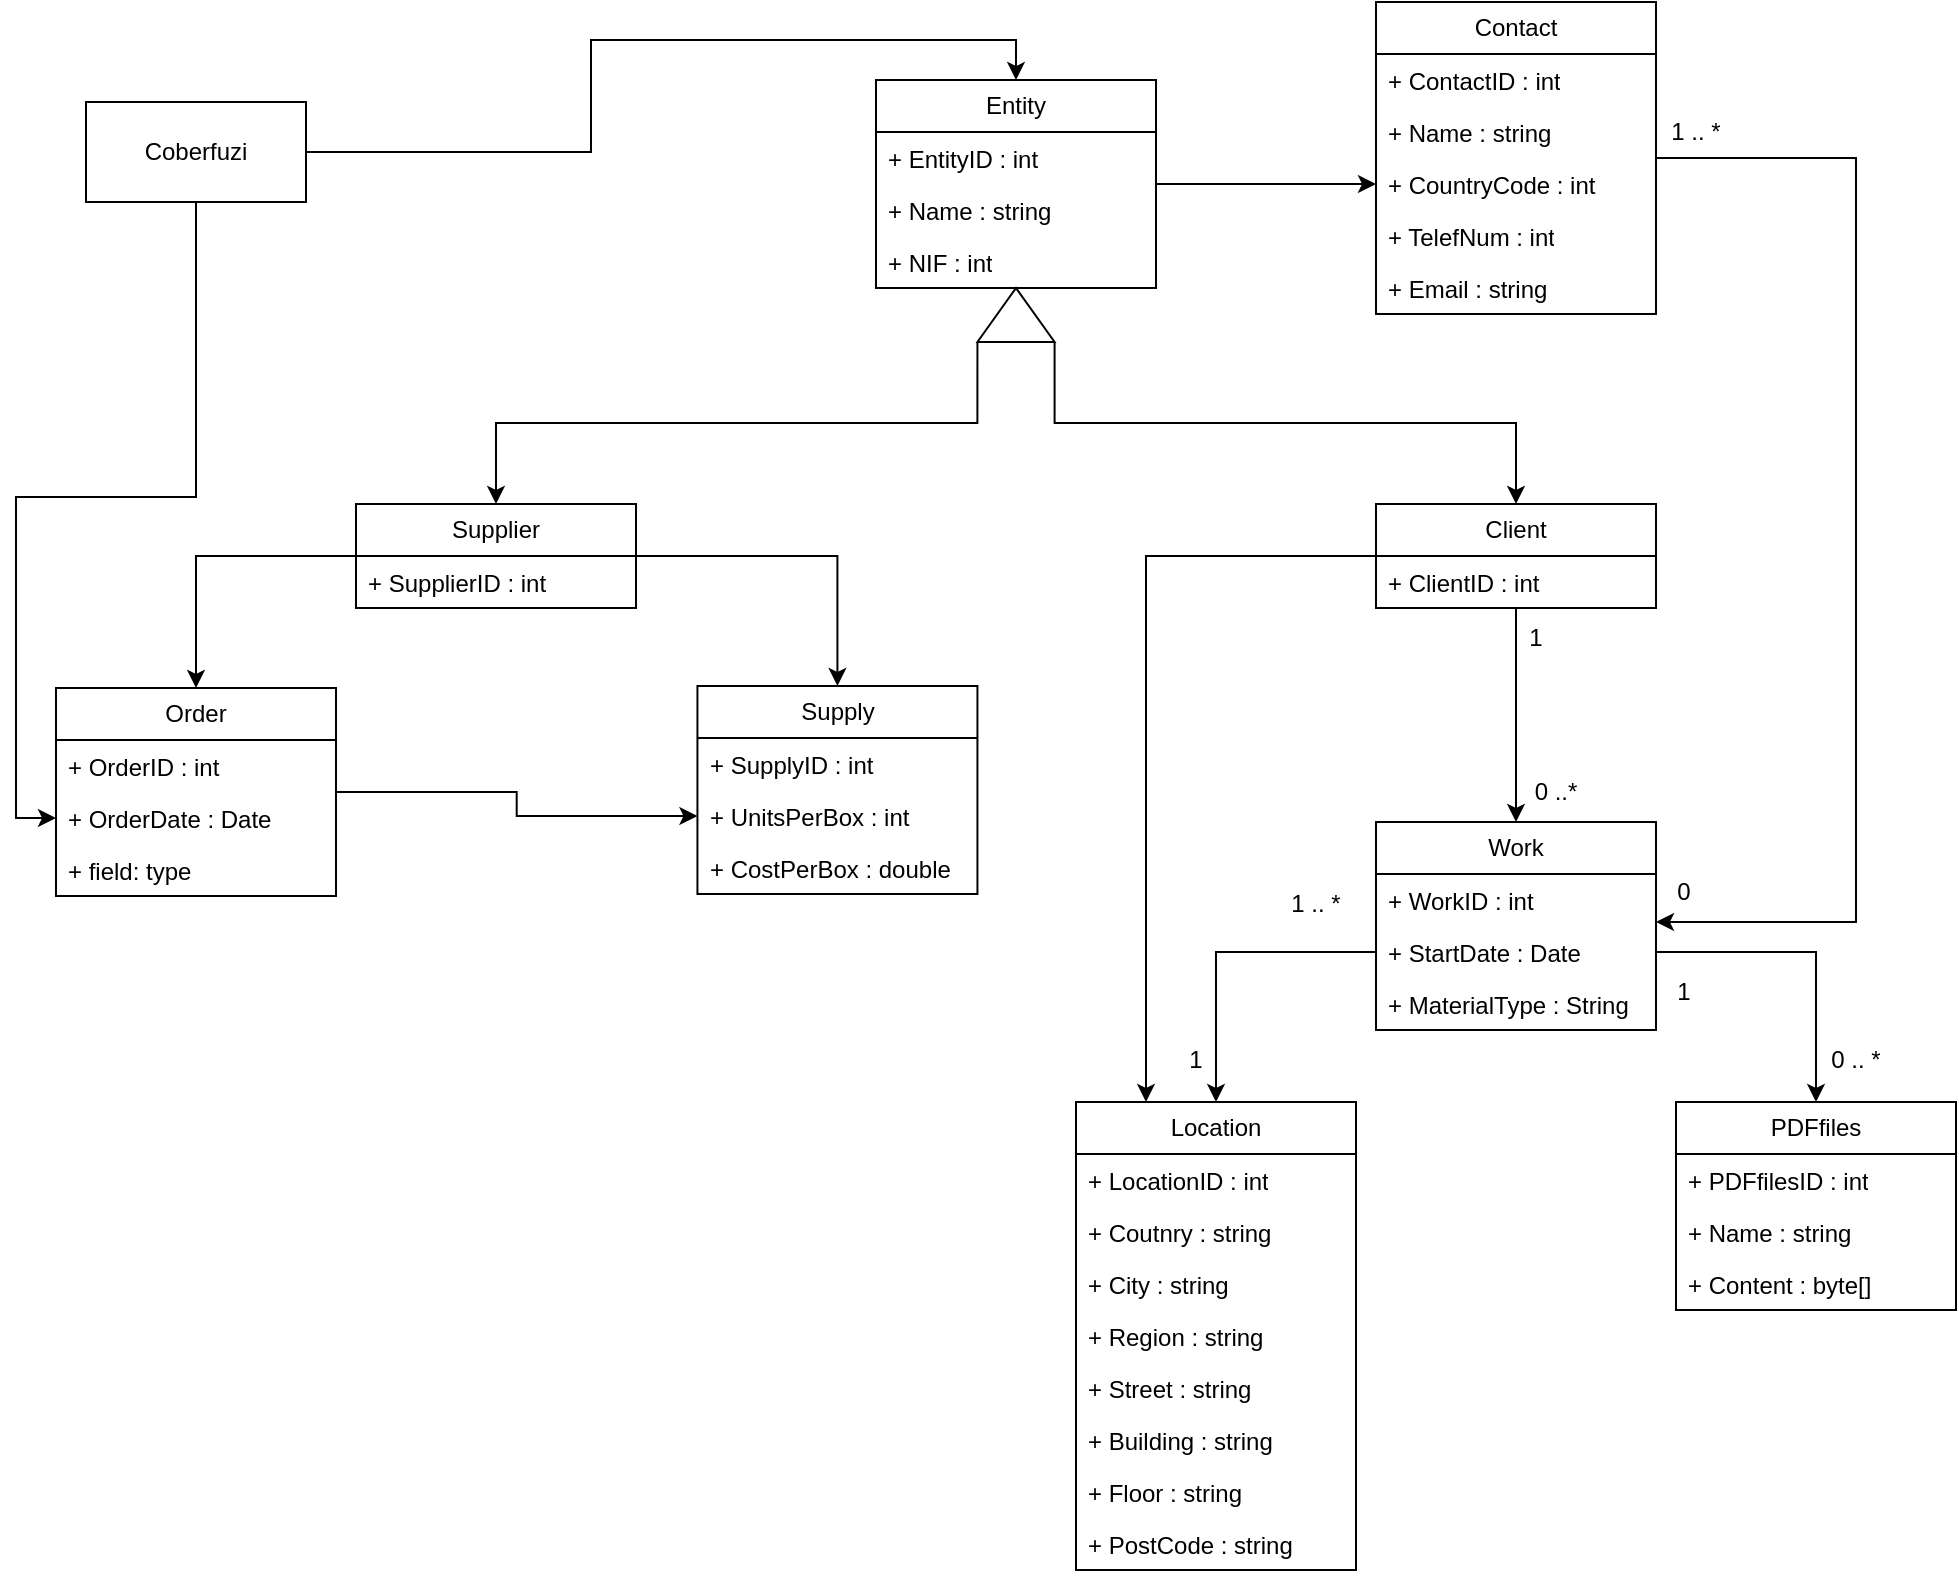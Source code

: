 <mxfile version="26.0.11">
  <diagram id="C5RBs43oDa-KdzZeNtuy" name="Page-1">
    <mxGraphModel dx="1444" dy="793" grid="1" gridSize="10" guides="1" tooltips="1" connect="1" arrows="1" fold="1" page="1" pageScale="1" pageWidth="1169" pageHeight="827" math="0" shadow="0">
      <root>
        <mxCell id="WIyWlLk6GJQsqaUBKTNV-0" />
        <mxCell id="WIyWlLk6GJQsqaUBKTNV-1" parent="WIyWlLk6GJQsqaUBKTNV-0" />
        <mxCell id="I29EygFxFEiByjkY5xdz-70" style="edgeStyle=orthogonalEdgeStyle;rounded=0;orthogonalLoop=1;jettySize=auto;html=1;" edge="1" parent="WIyWlLk6GJQsqaUBKTNV-1" source="I29EygFxFEiByjkY5xdz-0">
          <mxGeometry relative="1" as="geometry">
            <mxPoint x="880" y="480" as="targetPoint" />
            <Array as="points">
              <mxPoint x="980" y="98" />
              <mxPoint x="980" y="480" />
              <mxPoint x="880" y="480" />
            </Array>
          </mxGeometry>
        </mxCell>
        <mxCell id="I29EygFxFEiByjkY5xdz-0" value="Contact" style="swimlane;fontStyle=0;childLayout=stackLayout;horizontal=1;startSize=26;fillColor=none;horizontalStack=0;resizeParent=1;resizeParentMax=0;resizeLast=0;collapsible=1;marginBottom=0;whiteSpace=wrap;html=1;" vertex="1" parent="WIyWlLk6GJQsqaUBKTNV-1">
          <mxGeometry x="740" y="20" width="140" height="156" as="geometry" />
        </mxCell>
        <mxCell id="I29EygFxFEiByjkY5xdz-1" value="&lt;div&gt;+ ContactID : int&lt;/div&gt;&lt;div&gt;&lt;br&gt;&lt;/div&gt;" style="text;strokeColor=none;fillColor=none;align=left;verticalAlign=top;spacingLeft=4;spacingRight=4;overflow=hidden;rotatable=0;points=[[0,0.5],[1,0.5]];portConstraint=eastwest;whiteSpace=wrap;html=1;" vertex="1" parent="I29EygFxFEiByjkY5xdz-0">
          <mxGeometry y="26" width="140" height="26" as="geometry" />
        </mxCell>
        <mxCell id="I29EygFxFEiByjkY5xdz-2" value="+ Name : string" style="text;strokeColor=none;fillColor=none;align=left;verticalAlign=top;spacingLeft=4;spacingRight=4;overflow=hidden;rotatable=0;points=[[0,0.5],[1,0.5]];portConstraint=eastwest;whiteSpace=wrap;html=1;" vertex="1" parent="I29EygFxFEiByjkY5xdz-0">
          <mxGeometry y="52" width="140" height="26" as="geometry" />
        </mxCell>
        <mxCell id="I29EygFxFEiByjkY5xdz-4" value="+ CountryCode : int" style="text;strokeColor=none;fillColor=none;align=left;verticalAlign=top;spacingLeft=4;spacingRight=4;overflow=hidden;rotatable=0;points=[[0,0.5],[1,0.5]];portConstraint=eastwest;whiteSpace=wrap;html=1;" vertex="1" parent="I29EygFxFEiByjkY5xdz-0">
          <mxGeometry y="78" width="140" height="26" as="geometry" />
        </mxCell>
        <mxCell id="I29EygFxFEiByjkY5xdz-3" value="+ TelefNum : int" style="text;strokeColor=none;fillColor=none;align=left;verticalAlign=top;spacingLeft=4;spacingRight=4;overflow=hidden;rotatable=0;points=[[0,0.5],[1,0.5]];portConstraint=eastwest;whiteSpace=wrap;html=1;" vertex="1" parent="I29EygFxFEiByjkY5xdz-0">
          <mxGeometry y="104" width="140" height="26" as="geometry" />
        </mxCell>
        <mxCell id="I29EygFxFEiByjkY5xdz-5" value="+ Email : string" style="text;strokeColor=none;fillColor=none;align=left;verticalAlign=top;spacingLeft=4;spacingRight=4;overflow=hidden;rotatable=0;points=[[0,0.5],[1,0.5]];portConstraint=eastwest;whiteSpace=wrap;html=1;" vertex="1" parent="I29EygFxFEiByjkY5xdz-0">
          <mxGeometry y="130" width="140" height="26" as="geometry" />
        </mxCell>
        <mxCell id="I29EygFxFEiByjkY5xdz-6" value="Location" style="swimlane;fontStyle=0;childLayout=stackLayout;horizontal=1;startSize=26;fillColor=none;horizontalStack=0;resizeParent=1;resizeParentMax=0;resizeLast=0;collapsible=1;marginBottom=0;whiteSpace=wrap;html=1;" vertex="1" parent="WIyWlLk6GJQsqaUBKTNV-1">
          <mxGeometry x="590" y="570" width="140" height="234" as="geometry" />
        </mxCell>
        <mxCell id="I29EygFxFEiByjkY5xdz-7" value="&lt;div&gt;+ LocationID : int&lt;/div&gt;&lt;div&gt;&lt;br&gt;&lt;/div&gt;" style="text;strokeColor=none;fillColor=none;align=left;verticalAlign=top;spacingLeft=4;spacingRight=4;overflow=hidden;rotatable=0;points=[[0,0.5],[1,0.5]];portConstraint=eastwest;whiteSpace=wrap;html=1;" vertex="1" parent="I29EygFxFEiByjkY5xdz-6">
          <mxGeometry y="26" width="140" height="26" as="geometry" />
        </mxCell>
        <mxCell id="I29EygFxFEiByjkY5xdz-8" value="+ Coutnry : string" style="text;strokeColor=none;fillColor=none;align=left;verticalAlign=top;spacingLeft=4;spacingRight=4;overflow=hidden;rotatable=0;points=[[0,0.5],[1,0.5]];portConstraint=eastwest;whiteSpace=wrap;html=1;" vertex="1" parent="I29EygFxFEiByjkY5xdz-6">
          <mxGeometry y="52" width="140" height="26" as="geometry" />
        </mxCell>
        <mxCell id="I29EygFxFEiByjkY5xdz-9" value="+ City : string" style="text;strokeColor=none;fillColor=none;align=left;verticalAlign=top;spacingLeft=4;spacingRight=4;overflow=hidden;rotatable=0;points=[[0,0.5],[1,0.5]];portConstraint=eastwest;whiteSpace=wrap;html=1;" vertex="1" parent="I29EygFxFEiByjkY5xdz-6">
          <mxGeometry y="78" width="140" height="26" as="geometry" />
        </mxCell>
        <mxCell id="I29EygFxFEiByjkY5xdz-11" value="+ Region : string" style="text;strokeColor=none;fillColor=none;align=left;verticalAlign=top;spacingLeft=4;spacingRight=4;overflow=hidden;rotatable=0;points=[[0,0.5],[1,0.5]];portConstraint=eastwest;whiteSpace=wrap;html=1;" vertex="1" parent="I29EygFxFEiByjkY5xdz-6">
          <mxGeometry y="104" width="140" height="26" as="geometry" />
        </mxCell>
        <mxCell id="I29EygFxFEiByjkY5xdz-12" value="+ Street : string" style="text;strokeColor=none;fillColor=none;align=left;verticalAlign=top;spacingLeft=4;spacingRight=4;overflow=hidden;rotatable=0;points=[[0,0.5],[1,0.5]];portConstraint=eastwest;whiteSpace=wrap;html=1;" vertex="1" parent="I29EygFxFEiByjkY5xdz-6">
          <mxGeometry y="130" width="140" height="26" as="geometry" />
        </mxCell>
        <mxCell id="I29EygFxFEiByjkY5xdz-13" value="+ Building : string" style="text;strokeColor=none;fillColor=none;align=left;verticalAlign=top;spacingLeft=4;spacingRight=4;overflow=hidden;rotatable=0;points=[[0,0.5],[1,0.5]];portConstraint=eastwest;whiteSpace=wrap;html=1;" vertex="1" parent="I29EygFxFEiByjkY5xdz-6">
          <mxGeometry y="156" width="140" height="26" as="geometry" />
        </mxCell>
        <mxCell id="I29EygFxFEiByjkY5xdz-14" value="+ Floor : string" style="text;strokeColor=none;fillColor=none;align=left;verticalAlign=top;spacingLeft=4;spacingRight=4;overflow=hidden;rotatable=0;points=[[0,0.5],[1,0.5]];portConstraint=eastwest;whiteSpace=wrap;html=1;" vertex="1" parent="I29EygFxFEiByjkY5xdz-6">
          <mxGeometry y="182" width="140" height="26" as="geometry" />
        </mxCell>
        <mxCell id="I29EygFxFEiByjkY5xdz-10" value="+ PostCode : string" style="text;strokeColor=none;fillColor=none;align=left;verticalAlign=top;spacingLeft=4;spacingRight=4;overflow=hidden;rotatable=0;points=[[0,0.5],[1,0.5]];portConstraint=eastwest;whiteSpace=wrap;html=1;" vertex="1" parent="I29EygFxFEiByjkY5xdz-6">
          <mxGeometry y="208" width="140" height="26" as="geometry" />
        </mxCell>
        <mxCell id="I29EygFxFEiByjkY5xdz-15" value="PDFfiles" style="swimlane;fontStyle=0;childLayout=stackLayout;horizontal=1;startSize=26;fillColor=none;horizontalStack=0;resizeParent=1;resizeParentMax=0;resizeLast=0;collapsible=1;marginBottom=0;whiteSpace=wrap;html=1;" vertex="1" parent="WIyWlLk6GJQsqaUBKTNV-1">
          <mxGeometry x="890" y="570" width="140" height="104" as="geometry" />
        </mxCell>
        <mxCell id="I29EygFxFEiByjkY5xdz-16" value="+ PDFfilesID : int" style="text;strokeColor=none;fillColor=none;align=left;verticalAlign=top;spacingLeft=4;spacingRight=4;overflow=hidden;rotatable=0;points=[[0,0.5],[1,0.5]];portConstraint=eastwest;whiteSpace=wrap;html=1;" vertex="1" parent="I29EygFxFEiByjkY5xdz-15">
          <mxGeometry y="26" width="140" height="26" as="geometry" />
        </mxCell>
        <mxCell id="I29EygFxFEiByjkY5xdz-17" value="+ Name : string" style="text;strokeColor=none;fillColor=none;align=left;verticalAlign=top;spacingLeft=4;spacingRight=4;overflow=hidden;rotatable=0;points=[[0,0.5],[1,0.5]];portConstraint=eastwest;whiteSpace=wrap;html=1;" vertex="1" parent="I29EygFxFEiByjkY5xdz-15">
          <mxGeometry y="52" width="140" height="26" as="geometry" />
        </mxCell>
        <mxCell id="I29EygFxFEiByjkY5xdz-18" value="+ Content : byte[]" style="text;strokeColor=none;fillColor=none;align=left;verticalAlign=top;spacingLeft=4;spacingRight=4;overflow=hidden;rotatable=0;points=[[0,0.5],[1,0.5]];portConstraint=eastwest;whiteSpace=wrap;html=1;" vertex="1" parent="I29EygFxFEiByjkY5xdz-15">
          <mxGeometry y="78" width="140" height="26" as="geometry" />
        </mxCell>
        <mxCell id="I29EygFxFEiByjkY5xdz-19" value="Work" style="swimlane;fontStyle=0;childLayout=stackLayout;horizontal=1;startSize=26;fillColor=none;horizontalStack=0;resizeParent=1;resizeParentMax=0;resizeLast=0;collapsible=1;marginBottom=0;whiteSpace=wrap;html=1;" vertex="1" parent="WIyWlLk6GJQsqaUBKTNV-1">
          <mxGeometry x="740" y="430" width="140" height="104" as="geometry" />
        </mxCell>
        <mxCell id="I29EygFxFEiByjkY5xdz-20" value="&lt;div&gt;+ WorkID : int&lt;/div&gt;&lt;div&gt;&lt;br&gt;&lt;/div&gt;" style="text;strokeColor=none;fillColor=none;align=left;verticalAlign=top;spacingLeft=4;spacingRight=4;overflow=hidden;rotatable=0;points=[[0,0.5],[1,0.5]];portConstraint=eastwest;whiteSpace=wrap;html=1;" vertex="1" parent="I29EygFxFEiByjkY5xdz-19">
          <mxGeometry y="26" width="140" height="26" as="geometry" />
        </mxCell>
        <mxCell id="I29EygFxFEiByjkY5xdz-21" value="+ StartDate : Date" style="text;strokeColor=none;fillColor=none;align=left;verticalAlign=top;spacingLeft=4;spacingRight=4;overflow=hidden;rotatable=0;points=[[0,0.5],[1,0.5]];portConstraint=eastwest;whiteSpace=wrap;html=1;" vertex="1" parent="I29EygFxFEiByjkY5xdz-19">
          <mxGeometry y="52" width="140" height="26" as="geometry" />
        </mxCell>
        <mxCell id="I29EygFxFEiByjkY5xdz-22" value="+ MaterialType : String" style="text;strokeColor=none;fillColor=none;align=left;verticalAlign=top;spacingLeft=4;spacingRight=4;overflow=hidden;rotatable=0;points=[[0,0.5],[1,0.5]];portConstraint=eastwest;whiteSpace=wrap;html=1;" vertex="1" parent="I29EygFxFEiByjkY5xdz-19">
          <mxGeometry y="78" width="140" height="26" as="geometry" />
        </mxCell>
        <mxCell id="I29EygFxFEiByjkY5xdz-26" style="edgeStyle=orthogonalEdgeStyle;rounded=0;orthogonalLoop=1;jettySize=auto;html=1;exitX=0;exitY=0.5;exitDx=0;exitDy=0;entryX=0.5;entryY=0;entryDx=0;entryDy=0;" edge="1" parent="WIyWlLk6GJQsqaUBKTNV-1" source="I29EygFxFEiByjkY5xdz-21" target="I29EygFxFEiByjkY5xdz-6">
          <mxGeometry relative="1" as="geometry" />
        </mxCell>
        <mxCell id="I29EygFxFEiByjkY5xdz-27" style="edgeStyle=orthogonalEdgeStyle;rounded=0;orthogonalLoop=1;jettySize=auto;html=1;exitX=1;exitY=0.5;exitDx=0;exitDy=0;entryX=0.5;entryY=0;entryDx=0;entryDy=0;" edge="1" parent="WIyWlLk6GJQsqaUBKTNV-1" source="I29EygFxFEiByjkY5xdz-21" target="I29EygFxFEiByjkY5xdz-15">
          <mxGeometry relative="1" as="geometry" />
        </mxCell>
        <mxCell id="I29EygFxFEiByjkY5xdz-29" value="1" style="text;strokeColor=none;align=center;fillColor=none;html=1;verticalAlign=middle;whiteSpace=wrap;rounded=0;" vertex="1" parent="WIyWlLk6GJQsqaUBKTNV-1">
          <mxGeometry x="620" y="534" width="60" height="30" as="geometry" />
        </mxCell>
        <mxCell id="I29EygFxFEiByjkY5xdz-30" value="1 .. *" style="text;strokeColor=none;align=center;fillColor=none;html=1;verticalAlign=middle;whiteSpace=wrap;rounded=0;" vertex="1" parent="WIyWlLk6GJQsqaUBKTNV-1">
          <mxGeometry x="680" y="456" width="60" height="30" as="geometry" />
        </mxCell>
        <mxCell id="I29EygFxFEiByjkY5xdz-31" value="0 .. *" style="text;strokeColor=none;align=center;fillColor=none;html=1;verticalAlign=middle;whiteSpace=wrap;rounded=0;" vertex="1" parent="WIyWlLk6GJQsqaUBKTNV-1">
          <mxGeometry x="950" y="534" width="60" height="30" as="geometry" />
        </mxCell>
        <mxCell id="I29EygFxFEiByjkY5xdz-32" value="1" style="text;strokeColor=none;align=center;fillColor=none;html=1;verticalAlign=middle;whiteSpace=wrap;rounded=0;" vertex="1" parent="WIyWlLk6GJQsqaUBKTNV-1">
          <mxGeometry x="864" y="500" width="60" height="30" as="geometry" />
        </mxCell>
        <mxCell id="I29EygFxFEiByjkY5xdz-47" style="edgeStyle=orthogonalEdgeStyle;rounded=0;orthogonalLoop=1;jettySize=auto;html=1;entryX=0.5;entryY=0;entryDx=0;entryDy=0;" edge="1" parent="WIyWlLk6GJQsqaUBKTNV-1" source="I29EygFxFEiByjkY5xdz-33" target="I29EygFxFEiByjkY5xdz-19">
          <mxGeometry relative="1" as="geometry" />
        </mxCell>
        <mxCell id="I29EygFxFEiByjkY5xdz-67" style="edgeStyle=orthogonalEdgeStyle;rounded=0;orthogonalLoop=1;jettySize=auto;html=1;entryX=0.25;entryY=0;entryDx=0;entryDy=0;" edge="1" parent="WIyWlLk6GJQsqaUBKTNV-1" source="I29EygFxFEiByjkY5xdz-33" target="I29EygFxFEiByjkY5xdz-6">
          <mxGeometry relative="1" as="geometry" />
        </mxCell>
        <mxCell id="I29EygFxFEiByjkY5xdz-33" value="Client" style="swimlane;fontStyle=0;childLayout=stackLayout;horizontal=1;startSize=26;fillColor=none;horizontalStack=0;resizeParent=1;resizeParentMax=0;resizeLast=0;collapsible=1;marginBottom=0;whiteSpace=wrap;html=1;" vertex="1" parent="WIyWlLk6GJQsqaUBKTNV-1">
          <mxGeometry x="740" y="271" width="140" height="52" as="geometry" />
        </mxCell>
        <mxCell id="I29EygFxFEiByjkY5xdz-34" value="+ ClientID : int" style="text;strokeColor=none;fillColor=none;align=left;verticalAlign=top;spacingLeft=4;spacingRight=4;overflow=hidden;rotatable=0;points=[[0,0.5],[1,0.5]];portConstraint=eastwest;whiteSpace=wrap;html=1;" vertex="1" parent="I29EygFxFEiByjkY5xdz-33">
          <mxGeometry y="26" width="140" height="26" as="geometry" />
        </mxCell>
        <mxCell id="I29EygFxFEiByjkY5xdz-50" value="1" style="text;strokeColor=none;align=center;fillColor=none;html=1;verticalAlign=middle;whiteSpace=wrap;rounded=0;" vertex="1" parent="WIyWlLk6GJQsqaUBKTNV-1">
          <mxGeometry x="790" y="323" width="60" height="30" as="geometry" />
        </mxCell>
        <mxCell id="I29EygFxFEiByjkY5xdz-51" value="0 ..*" style="text;strokeColor=none;align=center;fillColor=none;html=1;verticalAlign=middle;whiteSpace=wrap;rounded=0;" vertex="1" parent="WIyWlLk6GJQsqaUBKTNV-1">
          <mxGeometry x="800" y="400" width="60" height="30" as="geometry" />
        </mxCell>
        <mxCell id="I29EygFxFEiByjkY5xdz-54" value="0" style="text;strokeColor=none;align=center;fillColor=none;html=1;verticalAlign=middle;whiteSpace=wrap;rounded=0;" vertex="1" parent="WIyWlLk6GJQsqaUBKTNV-1">
          <mxGeometry x="864" y="450" width="60" height="30" as="geometry" />
        </mxCell>
        <mxCell id="I29EygFxFEiByjkY5xdz-90" style="edgeStyle=orthogonalEdgeStyle;rounded=0;orthogonalLoop=1;jettySize=auto;html=1;entryX=0.5;entryY=0;entryDx=0;entryDy=0;" edge="1" parent="WIyWlLk6GJQsqaUBKTNV-1" source="I29EygFxFEiByjkY5xdz-56" target="I29EygFxFEiByjkY5xdz-76">
          <mxGeometry relative="1" as="geometry" />
        </mxCell>
        <mxCell id="I29EygFxFEiByjkY5xdz-95" style="edgeStyle=orthogonalEdgeStyle;rounded=0;orthogonalLoop=1;jettySize=auto;html=1;entryX=0.5;entryY=0;entryDx=0;entryDy=0;" edge="1" parent="WIyWlLk6GJQsqaUBKTNV-1" source="I29EygFxFEiByjkY5xdz-56" target="I29EygFxFEiByjkY5xdz-80">
          <mxGeometry relative="1" as="geometry" />
        </mxCell>
        <mxCell id="I29EygFxFEiByjkY5xdz-56" value="Supplier" style="swimlane;fontStyle=0;childLayout=stackLayout;horizontal=1;startSize=26;fillColor=none;horizontalStack=0;resizeParent=1;resizeParentMax=0;resizeLast=0;collapsible=1;marginBottom=0;whiteSpace=wrap;html=1;" vertex="1" parent="WIyWlLk6GJQsqaUBKTNV-1">
          <mxGeometry x="230" y="271" width="140" height="52" as="geometry" />
        </mxCell>
        <mxCell id="I29EygFxFEiByjkY5xdz-57" value="+ SupplierID : int" style="text;strokeColor=none;fillColor=none;align=left;verticalAlign=top;spacingLeft=4;spacingRight=4;overflow=hidden;rotatable=0;points=[[0,0.5],[1,0.5]];portConstraint=eastwest;whiteSpace=wrap;html=1;" vertex="1" parent="I29EygFxFEiByjkY5xdz-56">
          <mxGeometry y="26" width="140" height="26" as="geometry" />
        </mxCell>
        <mxCell id="I29EygFxFEiByjkY5xdz-68" style="edgeStyle=orthogonalEdgeStyle;rounded=0;orthogonalLoop=1;jettySize=auto;html=1;entryX=0;entryY=0.5;entryDx=0;entryDy=0;" edge="1" parent="WIyWlLk6GJQsqaUBKTNV-1" source="I29EygFxFEiByjkY5xdz-61" target="I29EygFxFEiByjkY5xdz-4">
          <mxGeometry relative="1" as="geometry" />
        </mxCell>
        <mxCell id="I29EygFxFEiByjkY5xdz-61" value="Entity" style="swimlane;fontStyle=0;childLayout=stackLayout;horizontal=1;startSize=26;fillColor=none;horizontalStack=0;resizeParent=1;resizeParentMax=0;resizeLast=0;collapsible=1;marginBottom=0;whiteSpace=wrap;html=1;" vertex="1" parent="WIyWlLk6GJQsqaUBKTNV-1">
          <mxGeometry x="490" y="59" width="140" height="104" as="geometry" />
        </mxCell>
        <mxCell id="I29EygFxFEiByjkY5xdz-62" value="+ EntityID : int" style="text;strokeColor=none;fillColor=none;align=left;verticalAlign=top;spacingLeft=4;spacingRight=4;overflow=hidden;rotatable=0;points=[[0,0.5],[1,0.5]];portConstraint=eastwest;whiteSpace=wrap;html=1;" vertex="1" parent="I29EygFxFEiByjkY5xdz-61">
          <mxGeometry y="26" width="140" height="26" as="geometry" />
        </mxCell>
        <mxCell id="I29EygFxFEiByjkY5xdz-65" value="+ Name : string" style="text;strokeColor=none;fillColor=none;align=left;verticalAlign=top;spacingLeft=4;spacingRight=4;overflow=hidden;rotatable=0;points=[[0,0.5],[1,0.5]];portConstraint=eastwest;whiteSpace=wrap;html=1;" vertex="1" parent="I29EygFxFEiByjkY5xdz-61">
          <mxGeometry y="52" width="140" height="26" as="geometry" />
        </mxCell>
        <mxCell id="I29EygFxFEiByjkY5xdz-64" value="+ NIF : int" style="text;strokeColor=none;fillColor=none;align=left;verticalAlign=top;spacingLeft=4;spacingRight=4;overflow=hidden;rotatable=0;points=[[0,0.5],[1,0.5]];portConstraint=eastwest;whiteSpace=wrap;html=1;" vertex="1" parent="I29EygFxFEiByjkY5xdz-61">
          <mxGeometry y="78" width="140" height="26" as="geometry" />
        </mxCell>
        <mxCell id="I29EygFxFEiByjkY5xdz-71" value="1 .. *" style="text;strokeColor=none;align=center;fillColor=none;html=1;verticalAlign=middle;whiteSpace=wrap;rounded=0;" vertex="1" parent="WIyWlLk6GJQsqaUBKTNV-1">
          <mxGeometry x="870" y="70" width="60" height="30" as="geometry" />
        </mxCell>
        <mxCell id="I29EygFxFEiByjkY5xdz-74" style="edgeStyle=orthogonalEdgeStyle;rounded=0;orthogonalLoop=1;jettySize=auto;html=1;exitX=1;exitY=1;exitDx=0;exitDy=0;exitPerimeter=0;entryX=0.5;entryY=0;entryDx=0;entryDy=0;" edge="1" parent="WIyWlLk6GJQsqaUBKTNV-1" source="I29EygFxFEiByjkY5xdz-73" target="I29EygFxFEiByjkY5xdz-33">
          <mxGeometry relative="1" as="geometry" />
        </mxCell>
        <mxCell id="I29EygFxFEiByjkY5xdz-75" style="edgeStyle=orthogonalEdgeStyle;rounded=0;orthogonalLoop=1;jettySize=auto;html=1;exitX=0;exitY=1;exitDx=0;exitDy=0;exitPerimeter=0;entryX=0.5;entryY=0;entryDx=0;entryDy=0;" edge="1" parent="WIyWlLk6GJQsqaUBKTNV-1" source="I29EygFxFEiByjkY5xdz-73" target="I29EygFxFEiByjkY5xdz-56">
          <mxGeometry relative="1" as="geometry" />
        </mxCell>
        <mxCell id="I29EygFxFEiByjkY5xdz-73" value="" style="verticalLabelPosition=bottom;verticalAlign=top;html=1;shape=mxgraph.basic.acute_triangle;dx=0.5;" vertex="1" parent="WIyWlLk6GJQsqaUBKTNV-1">
          <mxGeometry x="540.72" y="163" width="38.57" height="27" as="geometry" />
        </mxCell>
        <mxCell id="I29EygFxFEiByjkY5xdz-76" value="Supply" style="swimlane;fontStyle=0;childLayout=stackLayout;horizontal=1;startSize=26;fillColor=none;horizontalStack=0;resizeParent=1;resizeParentMax=0;resizeLast=0;collapsible=1;marginBottom=0;whiteSpace=wrap;html=1;" vertex="1" parent="WIyWlLk6GJQsqaUBKTNV-1">
          <mxGeometry x="400.72" y="362" width="140" height="104" as="geometry" />
        </mxCell>
        <mxCell id="I29EygFxFEiByjkY5xdz-77" value="+ SupplyID : int" style="text;strokeColor=none;fillColor=none;align=left;verticalAlign=top;spacingLeft=4;spacingRight=4;overflow=hidden;rotatable=0;points=[[0,0.5],[1,0.5]];portConstraint=eastwest;whiteSpace=wrap;html=1;" vertex="1" parent="I29EygFxFEiByjkY5xdz-76">
          <mxGeometry y="26" width="140" height="26" as="geometry" />
        </mxCell>
        <mxCell id="I29EygFxFEiByjkY5xdz-78" value="+ UnitsPerBox : int" style="text;strokeColor=none;fillColor=none;align=left;verticalAlign=top;spacingLeft=4;spacingRight=4;overflow=hidden;rotatable=0;points=[[0,0.5],[1,0.5]];portConstraint=eastwest;whiteSpace=wrap;html=1;" vertex="1" parent="I29EygFxFEiByjkY5xdz-76">
          <mxGeometry y="52" width="140" height="26" as="geometry" />
        </mxCell>
        <mxCell id="I29EygFxFEiByjkY5xdz-79" value="+ CostPerBox : double" style="text;strokeColor=none;fillColor=none;align=left;verticalAlign=top;spacingLeft=4;spacingRight=4;overflow=hidden;rotatable=0;points=[[0,0.5],[1,0.5]];portConstraint=eastwest;whiteSpace=wrap;html=1;" vertex="1" parent="I29EygFxFEiByjkY5xdz-76">
          <mxGeometry y="78" width="140" height="26" as="geometry" />
        </mxCell>
        <mxCell id="I29EygFxFEiByjkY5xdz-96" style="edgeStyle=orthogonalEdgeStyle;rounded=0;orthogonalLoop=1;jettySize=auto;html=1;entryX=0;entryY=0.5;entryDx=0;entryDy=0;" edge="1" parent="WIyWlLk6GJQsqaUBKTNV-1" source="I29EygFxFEiByjkY5xdz-80" target="I29EygFxFEiByjkY5xdz-78">
          <mxGeometry relative="1" as="geometry" />
        </mxCell>
        <mxCell id="I29EygFxFEiByjkY5xdz-80" value="Order" style="swimlane;fontStyle=0;childLayout=stackLayout;horizontal=1;startSize=26;fillColor=none;horizontalStack=0;resizeParent=1;resizeParentMax=0;resizeLast=0;collapsible=1;marginBottom=0;whiteSpace=wrap;html=1;" vertex="1" parent="WIyWlLk6GJQsqaUBKTNV-1">
          <mxGeometry x="80" y="363" width="140" height="104" as="geometry" />
        </mxCell>
        <mxCell id="I29EygFxFEiByjkY5xdz-81" value="&lt;div&gt;+ OrderID : int&lt;/div&gt;" style="text;strokeColor=none;fillColor=none;align=left;verticalAlign=top;spacingLeft=4;spacingRight=4;overflow=hidden;rotatable=0;points=[[0,0.5],[1,0.5]];portConstraint=eastwest;whiteSpace=wrap;html=1;" vertex="1" parent="I29EygFxFEiByjkY5xdz-80">
          <mxGeometry y="26" width="140" height="26" as="geometry" />
        </mxCell>
        <mxCell id="I29EygFxFEiByjkY5xdz-82" value="+ OrderDate : Date" style="text;strokeColor=none;fillColor=none;align=left;verticalAlign=top;spacingLeft=4;spacingRight=4;overflow=hidden;rotatable=0;points=[[0,0.5],[1,0.5]];portConstraint=eastwest;whiteSpace=wrap;html=1;" vertex="1" parent="I29EygFxFEiByjkY5xdz-80">
          <mxGeometry y="52" width="140" height="26" as="geometry" />
        </mxCell>
        <mxCell id="I29EygFxFEiByjkY5xdz-83" value="+ field: type" style="text;strokeColor=none;fillColor=none;align=left;verticalAlign=top;spacingLeft=4;spacingRight=4;overflow=hidden;rotatable=0;points=[[0,0.5],[1,0.5]];portConstraint=eastwest;whiteSpace=wrap;html=1;" vertex="1" parent="I29EygFxFEiByjkY5xdz-80">
          <mxGeometry y="78" width="140" height="26" as="geometry" />
        </mxCell>
        <mxCell id="I29EygFxFEiByjkY5xdz-99" style="edgeStyle=orthogonalEdgeStyle;rounded=0;orthogonalLoop=1;jettySize=auto;html=1;entryX=0;entryY=0.5;entryDx=0;entryDy=0;" edge="1" parent="WIyWlLk6GJQsqaUBKTNV-1" source="I29EygFxFEiByjkY5xdz-97" target="I29EygFxFEiByjkY5xdz-82">
          <mxGeometry relative="1" as="geometry" />
        </mxCell>
        <mxCell id="I29EygFxFEiByjkY5xdz-100" style="edgeStyle=orthogonalEdgeStyle;rounded=0;orthogonalLoop=1;jettySize=auto;html=1;entryX=0.5;entryY=0;entryDx=0;entryDy=0;" edge="1" parent="WIyWlLk6GJQsqaUBKTNV-1" source="I29EygFxFEiByjkY5xdz-97" target="I29EygFxFEiByjkY5xdz-61">
          <mxGeometry relative="1" as="geometry" />
        </mxCell>
        <mxCell id="I29EygFxFEiByjkY5xdz-97" value="Coberfuzi" style="html=1;whiteSpace=wrap;" vertex="1" parent="WIyWlLk6GJQsqaUBKTNV-1">
          <mxGeometry x="95" y="70" width="110" height="50" as="geometry" />
        </mxCell>
      </root>
    </mxGraphModel>
  </diagram>
</mxfile>
